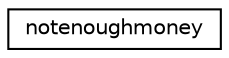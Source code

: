 digraph G
{
  edge [fontname="Helvetica",fontsize="10",labelfontname="Helvetica",labelfontsize="10"];
  node [fontname="Helvetica",fontsize="10",shape=record];
  rankdir="LR";
  Node1 [label="notenoughmoney",height=0.2,width=0.4,color="black", fillcolor="white", style="filled",URL="$classnotenoughmoney.html"];
}
